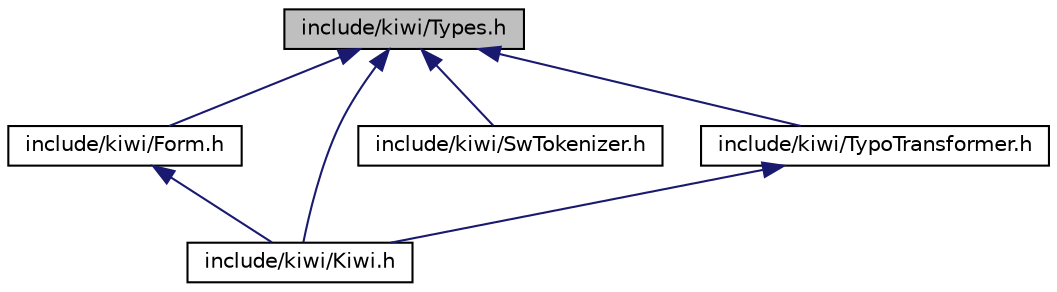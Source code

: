 digraph "include/kiwi/Types.h"
{
 // LATEX_PDF_SIZE
  edge [fontname="Helvetica",fontsize="10",labelfontname="Helvetica",labelfontsize="10"];
  node [fontname="Helvetica",fontsize="10",shape=record];
  Node1 [label="include/kiwi/Types.h",height=0.2,width=0.4,color="black", fillcolor="grey75", style="filled", fontcolor="black",tooltip="Kiwi C++ API에 쓰이는 주요 타입들을 모아놓은 헤더 파일"];
  Node1 -> Node2 [dir="back",color="midnightblue",fontsize="10",style="solid",fontname="Helvetica"];
  Node2 [label="include/kiwi/Form.h",height=0.2,width=0.4,color="black", fillcolor="white", style="filled",URL="$Form_8h.html",tooltip="형태 및 형태소에 관한 정보를 담는 구조체들이 선언된 헤더"];
  Node2 -> Node3 [dir="back",color="midnightblue",fontsize="10",style="solid",fontname="Helvetica"];
  Node3 [label="include/kiwi/Kiwi.h",height=0.2,width=0.4,color="black", fillcolor="white", style="filled",URL="$Kiwi_8h.html",tooltip="Kiwi C++ API를 담고 있는 헤더 파일"];
  Node1 -> Node3 [dir="back",color="midnightblue",fontsize="10",style="solid",fontname="Helvetica"];
  Node1 -> Node4 [dir="back",color="midnightblue",fontsize="10",style="solid",fontname="Helvetica"];
  Node4 [label="include/kiwi/SwTokenizer.h",height=0.2,width=0.4,color="black", fillcolor="white", style="filled",URL="$SwTokenizer_8h.html",tooltip="Subword Tokenizer."];
  Node1 -> Node5 [dir="back",color="midnightblue",fontsize="10",style="solid",fontname="Helvetica"];
  Node5 [label="include/kiwi/TypoTransformer.h",height=0.2,width=0.4,color="black", fillcolor="white", style="filled",URL="$TypoTransformer_8h.html",tooltip="오타 교정에 사용되는 TypoTransformer 및 관련 클래스들을 정의합니다."];
  Node5 -> Node3 [dir="back",color="midnightblue",fontsize="10",style="solid",fontname="Helvetica"];
}
